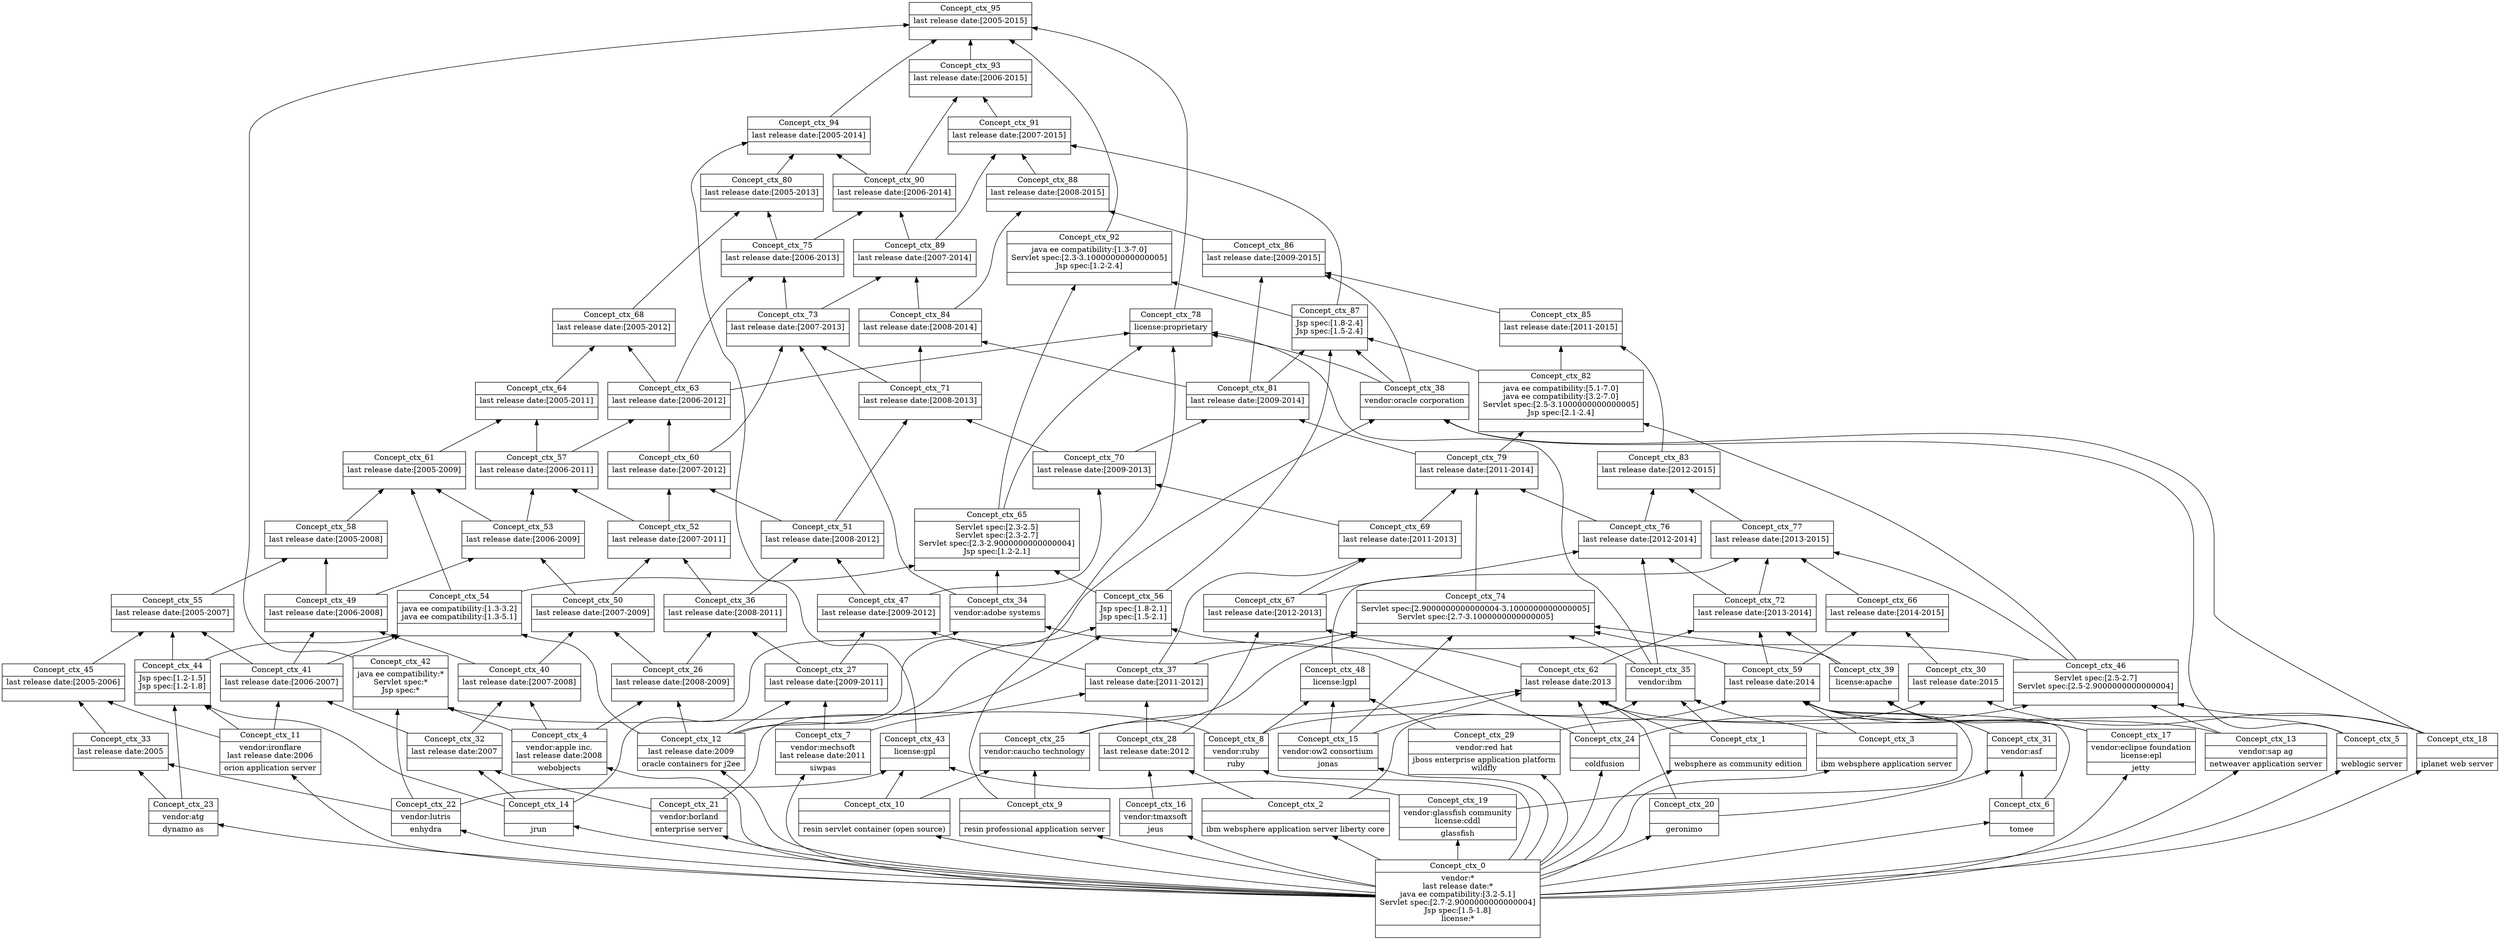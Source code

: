 digraph G { 
	rankdir=BT;
subgraph ctx { 
label="ctx";
1 [shape=record,label="{Concept_ctx_0|vendor:*\nlast release date:*\njava ee compatibility:[3.2-5.1]\nServlet spec:[2.7-2.9000000000000004]\nJsp spec:[1.5-1.8]\nlicense:*\n|}"];
2 [shape=record,label="{Concept_ctx_22|vendor:lutris\n|enhydra\n}"];
3 [shape=record,label="{Concept_ctx_21|vendor:borland\n|enterprise server\n}"];
4 [shape=record,label="{Concept_ctx_19|vendor:glassfish community\nlicense:cddl\n|glassfish\n}"];
5 [shape=record,label="{Concept_ctx_17|vendor:eclipse foundation\nlicense:epl\n|jetty\n}"];
6 [shape=record,label="{Concept_ctx_16|vendor:tmaxsoft\n|jeus\n}"];
7 [shape=record,label="{Concept_ctx_15|vendor:ow2 consortium\n|jonas\n}"];
8 [shape=record,label="{Concept_ctx_13|vendor:sap ag\n|netweaver application server\n}"];
9 [shape=record,label="{Concept_ctx_11|vendor:ironflare\nlast release date:2006\n|orion application server\n}"];
10 [shape=record,label="{Concept_ctx_8|vendor:ruby\n|ruby\n}"];
11 [shape=record,label="{Concept_ctx_7|vendor:mechsoft\nlast release date:2011\n|siwpas\n}"];
12 [shape=record,label="{Concept_ctx_4|vendor:apple inc.\nlast release date:2008\n|webobjects\n}"];
13 [shape=record,label="{Concept_ctx_14||jrun\n}"];
14 [shape=record,label="{Concept_ctx_12|last release date:2009\n|oracle containers for j2ee\n}"];
15 [shape=record,label="{Concept_ctx_2||ibm websphere application server liberty core\n}"];
16 [shape=record,label="{Concept_ctx_20||geronimo\n}"];
17 [shape=record,label="{Concept_ctx_24||coldfusion\n}"];
18 [shape=record,label="{Concept_ctx_1||websphere as community edition\n}"];
19 [shape=record,label="{Concept_ctx_6||tomee\n}"];
20 [shape=record,label="{Concept_ctx_5||weblogic server\n}"];
21 [shape=record,label="{Concept_ctx_3||ibm websphere application server\n}"];
22 [shape=record,label="{Concept_ctx_18||iplanet web server\n}"];
23 [shape=record,label="{Concept_ctx_9||resin professional application server\n}"];
24 [shape=record,label="{Concept_ctx_10||resin servlet container (open source)\n}"];
25 [shape=record,label="{Concept_ctx_23|vendor:atg\n|dynamo as\n}"];
26 [shape=record,label="{Concept_ctx_31|vendor:asf\n|}"];
27 [shape=record,label="{Concept_ctx_29|vendor:red hat\n|jboss enterprise application platform\nwildfly\n}"];
28 [shape=record,label="{Concept_ctx_25|vendor:caucho technology\n|}"];
29 [shape=record,label="{Concept_ctx_33|last release date:2005\n|}"];
30 [shape=record,label="{Concept_ctx_32|last release date:2007\n|}"];
31 [shape=record,label="{Concept_ctx_28|last release date:2012\n|}"];
32 [shape=record,label="{Concept_ctx_30|last release date:2015\n|}"];
33 [shape=record,label="{Concept_ctx_26|last release date:[2008-2009]\n|}"];
34 [shape=record,label="{Concept_ctx_27|last release date:[2009-2011]\n|}"];
35 [shape=record,label="{Concept_ctx_34|vendor:adobe systems\n|}"];
36 [shape=record,label="{Concept_ctx_38|vendor:oracle corporation\n|}"];
37 [shape=record,label="{Concept_ctx_35|vendor:ibm\n|}"];
38 [shape=record,label="{Concept_ctx_45|last release date:[2005-2006]\n|}"];
39 [shape=record,label="{Concept_ctx_41|last release date:[2006-2007]\n|}"];
40 [shape=record,label="{Concept_ctx_40|last release date:[2007-2008]\n|}"];
41 [shape=record,label="{Concept_ctx_37|last release date:[2011-2012]\n|}"];
42 [shape=record,label="{Concept_ctx_36|last release date:[2008-2011]\n|}"];
43 [shape=record,label="{Concept_ctx_42|java ee compatibility:*\nServlet spec:*\nJsp spec:*\n|}"];
44 [shape=record,label="{Concept_ctx_46|Servlet spec:[2.5-2.7]\nServlet spec:[2.5-2.9000000000000004]\n|}"];
45 [shape=record,label="{Concept_ctx_44|Jsp spec:[1.2-1.5]\nJsp spec:[1.2-1.8]\n|}"];
46 [shape=record,label="{Concept_ctx_43|license:gpl\n|}"];
47 [shape=record,label="{Concept_ctx_39|license:apache\n|}"];
48 [shape=record,label="{Concept_ctx_49|last release date:[2006-2008]\n|}"];
49 [shape=record,label="{Concept_ctx_50|last release date:[2007-2009]\n|}"];
50 [shape=record,label="{Concept_ctx_47|last release date:[2009-2012]\n|}"];
51 [shape=record,label="{Concept_ctx_48|license:lgpl\n|}"];
52 [shape=record,label="{Concept_ctx_55|last release date:[2005-2007]\n|}"];
53 [shape=record,label="{Concept_ctx_53|last release date:[2006-2009]\n|}"];
54 [shape=record,label="{Concept_ctx_52|last release date:[2007-2011]\n|}"];
55 [shape=record,label="{Concept_ctx_51|last release date:[2008-2012]\n|}"];
56 [shape=record,label="{Concept_ctx_54|java ee compatibility:[1.3-3.2]\njava ee compatibility:[1.3-5.1]\n|}"];
57 [shape=record,label="{Concept_ctx_56|Jsp spec:[1.8-2.1]\nJsp spec:[1.5-2.1]\n|}"];
58 [shape=record,label="{Concept_ctx_58|last release date:[2005-2008]\n|}"];
59 [shape=record,label="{Concept_ctx_57|last release date:[2006-2011]\n|}"];
60 [shape=record,label="{Concept_ctx_62|last release date:2013\n|}"];
61 [shape=record,label="{Concept_ctx_59|last release date:2014\n|}"];
62 [shape=record,label="{Concept_ctx_61|last release date:[2005-2009]\n|}"];
63 [shape=record,label="{Concept_ctx_60|last release date:[2007-2012]\n|}"];
64 [shape=record,label="{Concept_ctx_64|last release date:[2005-2011]\n|}"];
65 [shape=record,label="{Concept_ctx_63|last release date:[2006-2012]\n|}"];
66 [shape=record,label="{Concept_ctx_65|Servlet spec:[2.3-2.5]\nServlet spec:[2.3-2.7]\nServlet spec:[2.3-2.9000000000000004]\nJsp spec:[1.2-2.1]\n|}"];
67 [shape=record,label="{Concept_ctx_67|last release date:[2012-2013]\n|}"];
68 [shape=record,label="{Concept_ctx_66|last release date:[2014-2015]\n|}"];
69 [shape=record,label="{Concept_ctx_69|last release date:[2011-2013]\n|}"];
70 [shape=record,label="{Concept_ctx_68|last release date:[2005-2012]\n|}"];
71 [shape=record,label="{Concept_ctx_70|last release date:[2009-2013]\n|}"];
72 [shape=record,label="{Concept_ctx_71|last release date:[2008-2013]\n|}"];
73 [shape=record,label="{Concept_ctx_72|last release date:[2013-2014]\n|}"];
74 [shape=record,label="{Concept_ctx_73|last release date:[2007-2013]\n|}"];
75 [shape=record,label="{Concept_ctx_75|last release date:[2006-2013]\n|}"];
76 [shape=record,label="{Concept_ctx_74|Servlet spec:[2.9000000000000004-3.1000000000000005]\nServlet spec:[2.7-3.1000000000000005]\n|}"];
77 [shape=record,label="{Concept_ctx_76|last release date:[2012-2014]\n|}"];
78 [shape=record,label="{Concept_ctx_77|last release date:[2013-2015]\n|}"];
79 [shape=record,label="{Concept_ctx_78|license:proprietary\n|}"];
80 [shape=record,label="{Concept_ctx_79|last release date:[2011-2014]\n|}"];
81 [shape=record,label="{Concept_ctx_80|last release date:[2005-2013]\n|}"];
82 [shape=record,label="{Concept_ctx_83|last release date:[2012-2015]\n|}"];
83 [shape=record,label="{Concept_ctx_81|last release date:[2009-2014]\n|}"];
84 [shape=record,label="{Concept_ctx_82|java ee compatibility:[5.1-7.0]\njava ee compatibility:[3.2-7.0]\nServlet spec:[2.5-3.1000000000000005]\nJsp spec:[2.1-2.4]\n|}"];
85 [shape=record,label="{Concept_ctx_85|last release date:[2011-2015]\n|}"];
86 [shape=record,label="{Concept_ctx_84|last release date:[2008-2014]\n|}"];
87 [shape=record,label="{Concept_ctx_86|last release date:[2009-2015]\n|}"];
88 [shape=record,label="{Concept_ctx_87|Jsp spec:[1.8-2.4]\nJsp spec:[1.5-2.4]\n|}"];
89 [shape=record,label="{Concept_ctx_89|last release date:[2007-2014]\n|}"];
90 [shape=record,label="{Concept_ctx_88|last release date:[2008-2015]\n|}"];
91 [shape=record,label="{Concept_ctx_90|last release date:[2006-2014]\n|}"];
92 [shape=record,label="{Concept_ctx_91|last release date:[2007-2015]\n|}"];
93 [shape=record,label="{Concept_ctx_92|java ee compatibility:[1.3-7.0]\nServlet spec:[2.3-3.1000000000000005]\nJsp spec:[1.2-2.4]\n|}"];
94 [shape=record,label="{Concept_ctx_94|last release date:[2005-2014]\n|}"];
95 [shape=record,label="{Concept_ctx_93|last release date:[2006-2015]\n|}"];
96 [shape=record,label="{Concept_ctx_95|last release date:[2005-2015]\n|}"];
	1 -> 2
	1 -> 3
	1 -> 4
	1 -> 5
	1 -> 6
	1 -> 7
	1 -> 8
	1 -> 9
	1 -> 10
	1 -> 11
	1 -> 12
	1 -> 13
	1 -> 14
	1 -> 15
	1 -> 16
	1 -> 17
	1 -> 18
	1 -> 19
	1 -> 20
	1 -> 21
	1 -> 22
	1 -> 23
	1 -> 24
	1 -> 25
	16 -> 26
	19 -> 26
	1 -> 27
	23 -> 28
	24 -> 28
	2 -> 29
	25 -> 29
	3 -> 30
	13 -> 30
	15 -> 31
	6 -> 31
	22 -> 32
	10 -> 32
	14 -> 33
	12 -> 33
	14 -> 34
	11 -> 34
	17 -> 35
	13 -> 35
	14 -> 36
	20 -> 36
	22 -> 36
	15 -> 37
	18 -> 37
	21 -> 37
	29 -> 38
	9 -> 38
	30 -> 39
	9 -> 39
	30 -> 40
	12 -> 40
	31 -> 41
	11 -> 41
	33 -> 42
	34 -> 42
	2 -> 43
	10 -> 43
	12 -> 43
	8 -> 44
	17 -> 44
	22 -> 44
	13 -> 45
	25 -> 45
	9 -> 45
	4 -> 46
	2 -> 46
	24 -> 46
	5 -> 47
	26 -> 47
	39 -> 48
	40 -> 48
	33 -> 49
	40 -> 49
	34 -> 50
	41 -> 50
	27 -> 51
	7 -> 51
	10 -> 51
	38 -> 52
	39 -> 52
	45 -> 52
	48 -> 53
	49 -> 53
	49 -> 54
	42 -> 54
	50 -> 55
	42 -> 55
	39 -> 56
	14 -> 56
	45 -> 56
	44 -> 57
	3 -> 57
	14 -> 57
	48 -> 58
	52 -> 58
	53 -> 59
	54 -> 59
	16 -> 60
	28 -> 60
	18 -> 60
	7 -> 60
	8 -> 60
	17 -> 60
	4 -> 61
	20 -> 61
	21 -> 61
	19 -> 61
	5 -> 61
	27 -> 61
	53 -> 62
	56 -> 62
	58 -> 62
	54 -> 63
	55 -> 63
	62 -> 64
	59 -> 64
	59 -> 65
	63 -> 65
	56 -> 66
	35 -> 66
	57 -> 66
	31 -> 67
	60 -> 67
	32 -> 68
	61 -> 68
	67 -> 69
	41 -> 69
	65 -> 70
	64 -> 70
	50 -> 71
	69 -> 71
	55 -> 72
	71 -> 72
	60 -> 73
	47 -> 73
	61 -> 73
	35 -> 74
	72 -> 74
	63 -> 74
	65 -> 75
	74 -> 75
	28 -> 76
	37 -> 76
	47 -> 76
	61 -> 76
	41 -> 76
	7 -> 76
	73 -> 77
	37 -> 77
	67 -> 77
	68 -> 78
	73 -> 78
	51 -> 78
	44 -> 78
	65 -> 79
	23 -> 79
	66 -> 79
	37 -> 79
	36 -> 79
	69 -> 80
	76 -> 80
	77 -> 80
	70 -> 81
	75 -> 81
	77 -> 82
	78 -> 82
	80 -> 83
	71 -> 83
	44 -> 84
	80 -> 84
	84 -> 85
	82 -> 85
	83 -> 86
	72 -> 86
	85 -> 87
	36 -> 87
	83 -> 87
	84 -> 88
	57 -> 88
	36 -> 88
	83 -> 88
	86 -> 89
	74 -> 89
	86 -> 90
	87 -> 90
	75 -> 91
	89 -> 91
	88 -> 92
	89 -> 92
	90 -> 92
	66 -> 93
	88 -> 93
	46 -> 94
	91 -> 94
	81 -> 94
	91 -> 95
	92 -> 95
	79 -> 96
	94 -> 96
	93 -> 96
	43 -> 96
	95 -> 96
}
}
